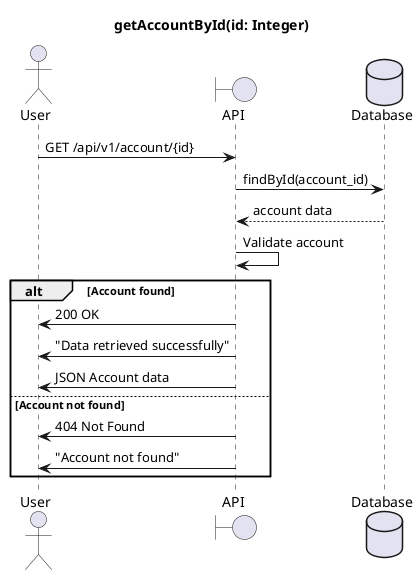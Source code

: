 @startuml
title getAccountById(id: Integer)

actor User as u
boundary API as a
database Database as d

u->a : GET /api/v1/account/{id}

a->d: findById(account_id)
d-->a : account data
a->a : Validate account

alt Account found

    a->u : 200 OK
    a->u : "Data retrieved successfully"
    a->u : JSON Account data
else Account not found
    a->u : 404 Not Found
    a->u : "Account not found"
end

@enduml
